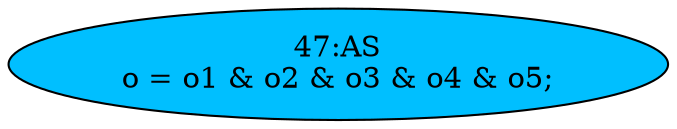 strict digraph "" {
	node [label="\N"];
	"47:AS"	 [ast="<pyverilog.vparser.ast.Assign object at 0x7fc9054c0d10>",
		def_var="['o']",
		fillcolor=deepskyblue,
		label="47:AS
o = o1 & o2 & o3 & o4 & o5;",
		statements="[]",
		style=filled,
		typ=Assign,
		use_var="['o1', 'o2', 'o3', 'o4', 'o5']"];
}
